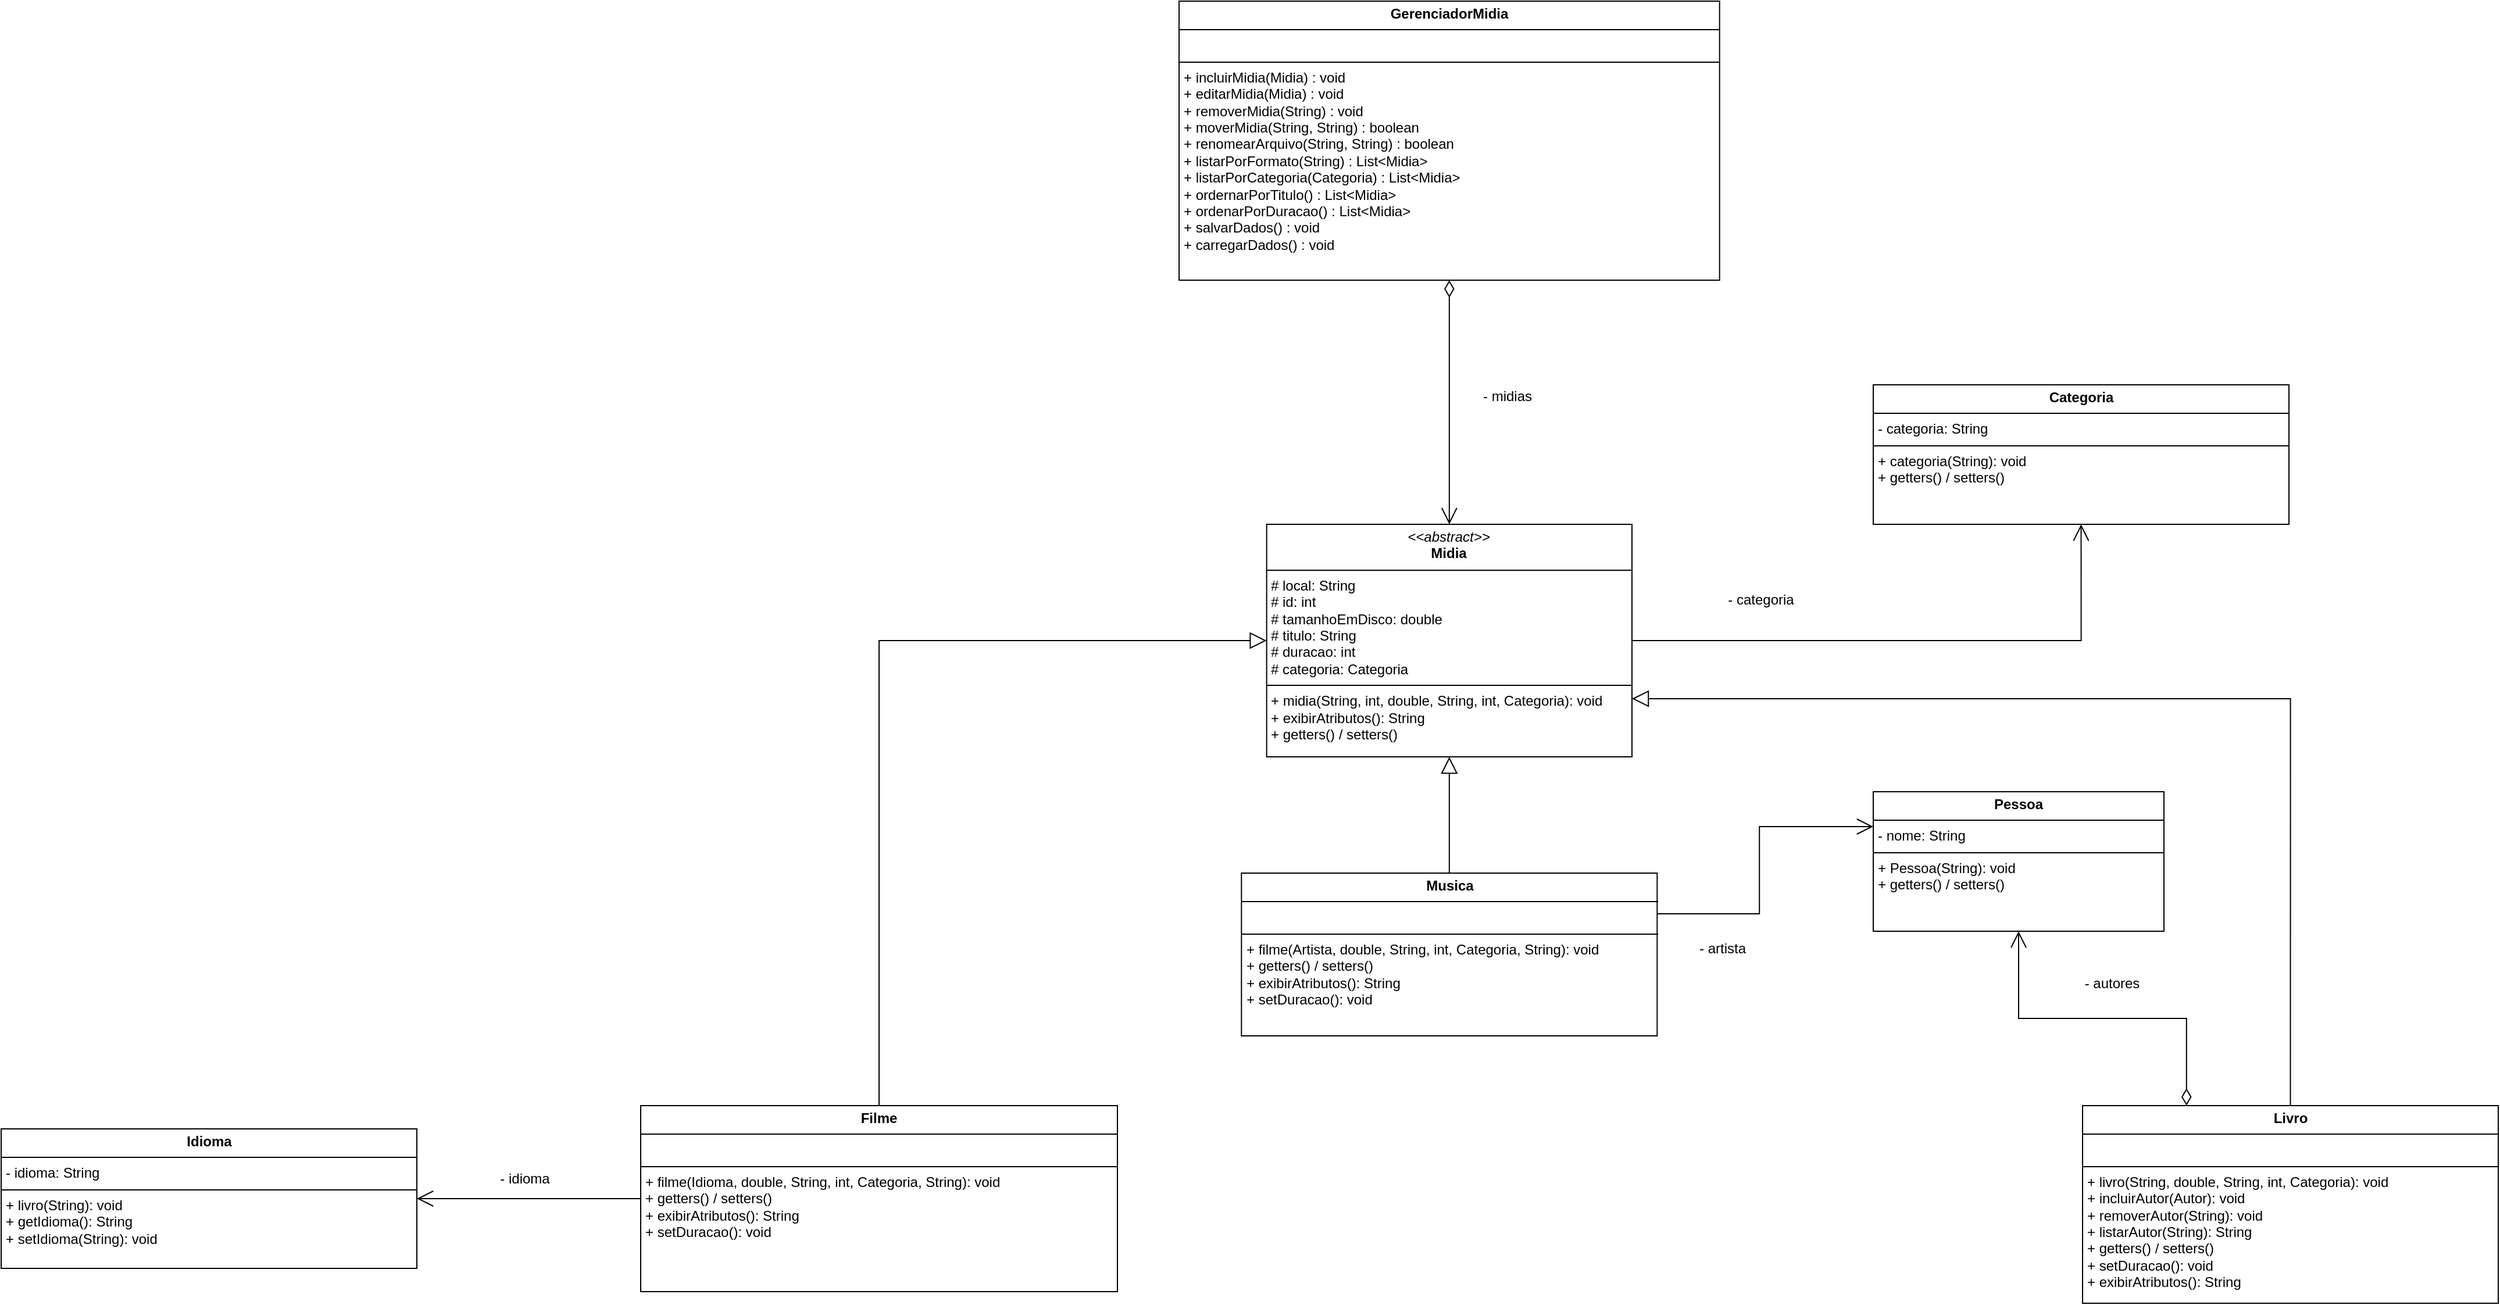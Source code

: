 <mxfile version="28.1.2">
  <diagram name="Página-1" id="4-SJztEHHNQ4NXInNutJ">
    <mxGraphModel dx="7140" dy="6095" grid="1" gridSize="10" guides="1" tooltips="1" connect="1" arrows="1" fold="1" page="0" pageScale="1" pageWidth="827" pageHeight="1169" math="0" shadow="0">
      <root>
        <mxCell id="0" />
        <mxCell id="1" parent="0" />
        <mxCell id="fQmKBVU8CvLTI7taU7Ax-6" style="edgeStyle=orthogonalEdgeStyle;rounded=0;orthogonalLoop=1;jettySize=auto;html=1;exitX=0;exitY=0.5;exitDx=0;exitDy=0;entryX=1;entryY=0.5;entryDx=0;entryDy=0;endArrow=open;endFill=0;endSize=12;" edge="1" parent="1" source="68AzpbFbGyruHb5-408E-10" target="fQmKBVU8CvLTI7taU7Ax-4">
          <mxGeometry relative="1" as="geometry" />
        </mxCell>
        <mxCell id="68AzpbFbGyruHb5-408E-10" value="&lt;p style=&quot;margin:0px;margin-top:4px;text-align:center;&quot;&gt;&lt;b&gt;Filme&lt;/b&gt;&lt;/p&gt;&lt;hr size=&quot;1&quot; style=&quot;border-style:solid;&quot;&gt;&lt;p style=&quot;margin:0px;margin-left:4px;&quot;&gt;&lt;br&gt;&lt;/p&gt;&lt;hr size=&quot;1&quot; style=&quot;border-style:solid;&quot;&gt;&lt;p style=&quot;margin:0px;margin-left:4px;&quot;&gt;+ filme(Idioma, double, String, int, Categoria, String): void&lt;/p&gt;&lt;p style=&quot;margin:0px;margin-left:4px;&quot;&gt;+ getters() / setters()&lt;/p&gt;&lt;p style=&quot;margin:0px;margin-left:4px;&quot;&gt;+ exibirAtributos(): String&lt;/p&gt;&lt;p style=&quot;margin:0px;margin-left:4px;&quot;&gt;+ setDuracao(): void&lt;/p&gt;" style="verticalAlign=top;align=left;overflow=fill;html=1;whiteSpace=wrap;" parent="1" vertex="1">
          <mxGeometry x="-1190" y="-1560" width="410" height="160" as="geometry" />
        </mxCell>
        <mxCell id="fQmKBVU8CvLTI7taU7Ax-29" style="edgeStyle=orthogonalEdgeStyle;rounded=0;orthogonalLoop=1;jettySize=auto;html=1;exitX=1;exitY=0.5;exitDx=0;exitDy=0;entryX=0.5;entryY=1;entryDx=0;entryDy=0;endArrow=open;endFill=0;endSize=12;" edge="1" parent="1" source="68AzpbFbGyruHb5-408E-7" target="fQmKBVU8CvLTI7taU7Ax-2">
          <mxGeometry relative="1" as="geometry" />
        </mxCell>
        <mxCell id="68AzpbFbGyruHb5-408E-7" value="&lt;p style=&quot;margin:0px;margin-top:4px;text-align:center;&quot;&gt;&lt;i&gt;&amp;lt;&amp;lt;abstract&amp;gt;&amp;gt;&lt;/i&gt;&lt;br&gt;&lt;b&gt;Midia&lt;/b&gt;&lt;/p&gt;&lt;hr size=&quot;1&quot; style=&quot;border-style:solid;&quot;&gt;&lt;p style=&quot;margin:0px;margin-left:4px;&quot;&gt;# local: String&lt;/p&gt;&lt;p style=&quot;margin:0px;margin-left:4px;&quot;&gt;# id: int&lt;br&gt;# tamanhoEmDisco: double&lt;/p&gt;&lt;p style=&quot;margin:0px;margin-left:4px;&quot;&gt;# titulo: String&lt;/p&gt;&lt;p style=&quot;margin:0px;margin-left:4px;&quot;&gt;# duracao: int&lt;/p&gt;&lt;p style=&quot;margin:0px;margin-left:4px;&quot;&gt;# categoria: Categoria&lt;/p&gt;&lt;hr size=&quot;1&quot; style=&quot;border-style:solid;&quot;&gt;&lt;p style=&quot;margin:0px;margin-left:4px;&quot;&gt;+ midia(String, int, double, String, int, Categoria): void&lt;br&gt;+ exibirAtributos(): String&lt;/p&gt;&lt;p style=&quot;margin:0px;margin-left:4px;&quot;&gt;+ getters() / setters()&lt;/p&gt;" style="verticalAlign=top;align=left;overflow=fill;html=1;whiteSpace=wrap;" parent="1" vertex="1">
          <mxGeometry x="-651.68" y="-2060" width="314.17" height="200" as="geometry" />
        </mxCell>
        <mxCell id="fQmKBVU8CvLTI7taU7Ax-17" style="edgeStyle=orthogonalEdgeStyle;rounded=0;orthogonalLoop=1;jettySize=auto;html=1;exitX=1;exitY=0.25;exitDx=0;exitDy=0;entryX=0;entryY=0.25;entryDx=0;entryDy=0;endArrow=open;endFill=0;endSize=12;" edge="1" parent="1" source="68AzpbFbGyruHb5-408E-12" target="fQmKBVU8CvLTI7taU7Ax-7">
          <mxGeometry relative="1" as="geometry" />
        </mxCell>
        <mxCell id="68AzpbFbGyruHb5-408E-12" value="&lt;p style=&quot;margin:0px;margin-top:4px;text-align:center;&quot;&gt;&lt;b&gt;Musica&lt;/b&gt;&lt;/p&gt;&lt;hr size=&quot;1&quot; style=&quot;border-style:solid;&quot;&gt;&lt;p style=&quot;margin:0px;margin-left:4px;&quot;&gt;&lt;br&gt;&lt;/p&gt;&lt;hr size=&quot;1&quot; style=&quot;border-style:solid;&quot;&gt;&lt;p style=&quot;margin:0px;margin-left:4px;&quot;&gt;+ filme(Artista, double, String, int, Categoria, String): void&lt;/p&gt;&lt;p style=&quot;margin: 0px 0px 0px 4px;&quot;&gt;+ getters() / setters()&lt;/p&gt;&lt;p style=&quot;margin:0px;margin-left:4px;&quot;&gt;+ exibirAtributos(): String&lt;/p&gt;&lt;p style=&quot;margin:0px;margin-left:4px;&quot;&gt;+ setDuracao(): void&lt;/p&gt;" style="verticalAlign=top;align=left;overflow=fill;html=1;whiteSpace=wrap;" parent="1" vertex="1">
          <mxGeometry x="-673.347" y="-1760" width="357.5" height="140" as="geometry" />
        </mxCell>
        <mxCell id="fQmKBVU8CvLTI7taU7Ax-24" style="edgeStyle=orthogonalEdgeStyle;rounded=0;orthogonalLoop=1;jettySize=auto;html=1;exitX=0.25;exitY=0;exitDx=0;exitDy=0;entryX=0.5;entryY=1;entryDx=0;entryDy=0;endArrow=open;endFill=0;endSize=12;startArrow=diamondThin;startFill=0;startSize=12;" edge="1" parent="1" source="68AzpbFbGyruHb5-408E-13" target="fQmKBVU8CvLTI7taU7Ax-7">
          <mxGeometry relative="1" as="geometry" />
        </mxCell>
        <mxCell id="68AzpbFbGyruHb5-408E-13" value="&lt;p style=&quot;margin:0px;margin-top:4px;text-align:center;&quot;&gt;&lt;b&gt;Livro&lt;/b&gt;&lt;/p&gt;&lt;hr size=&quot;1&quot; style=&quot;border-style:solid;&quot;&gt;&lt;p style=&quot;margin:0px;margin-left:4px;&quot;&gt;&lt;br&gt;&lt;/p&gt;&lt;hr size=&quot;1&quot; style=&quot;border-style:solid;&quot;&gt;&lt;p style=&quot;margin:0px;margin-left:4px;&quot;&gt;+ livro(String, double, String, int, Categoria): void&lt;/p&gt;&lt;p style=&quot;margin: 0px 0px 0px 4px;&quot;&gt;+ incluirAutor(Autor): void&lt;/p&gt;&lt;p style=&quot;margin: 0px 0px 0px 4px;&quot;&gt;+ removerAutor(String): void&lt;/p&gt;&lt;p style=&quot;margin: 0px 0px 0px 4px;&quot;&gt;+ listarAutor(String): String&lt;/p&gt;&lt;p style=&quot;margin: 0px 0px 0px 4px;&quot;&gt;+ getters() / setters()&lt;/p&gt;&lt;p style=&quot;margin: 0px 0px 0px 4px;&quot;&gt;+ setDuracao(): void&lt;/p&gt;&lt;p style=&quot;margin:0px;margin-left:4px;&quot;&gt;+ exibirAtributos(): String&lt;/p&gt;" style="verticalAlign=top;align=left;overflow=fill;html=1;whiteSpace=wrap;" parent="1" vertex="1">
          <mxGeometry x="50" y="-1560" width="357.5" height="170" as="geometry" />
        </mxCell>
        <mxCell id="68AzpbFbGyruHb5-408E-14" style="edgeStyle=orthogonalEdgeStyle;rounded=0;orthogonalLoop=1;jettySize=auto;html=1;exitX=0.5;exitY=0;exitDx=0;exitDy=0;entryX=0;entryY=0.5;entryDx=0;entryDy=0;endArrow=block;endFill=0;endSize=12;" parent="1" source="68AzpbFbGyruHb5-408E-10" target="68AzpbFbGyruHb5-408E-7" edge="1">
          <mxGeometry relative="1" as="geometry" />
        </mxCell>
        <mxCell id="68AzpbFbGyruHb5-408E-16" style="edgeStyle=orthogonalEdgeStyle;rounded=0;orthogonalLoop=1;jettySize=auto;html=1;exitX=0.5;exitY=0;exitDx=0;exitDy=0;entryX=0.5;entryY=1;entryDx=0;entryDy=0;endArrow=block;endFill=0;endSize=12;" parent="1" source="68AzpbFbGyruHb5-408E-12" target="68AzpbFbGyruHb5-408E-7" edge="1">
          <mxGeometry relative="1" as="geometry" />
        </mxCell>
        <mxCell id="68AzpbFbGyruHb5-408E-15" style="edgeStyle=orthogonalEdgeStyle;rounded=0;orthogonalLoop=1;jettySize=auto;html=1;exitX=0.5;exitY=0;exitDx=0;exitDy=0;entryX=1;entryY=0.75;entryDx=0;entryDy=0;endArrow=block;endFill=0;endSize=12;" parent="1" source="68AzpbFbGyruHb5-408E-13" target="68AzpbFbGyruHb5-408E-7" edge="1">
          <mxGeometry relative="1" as="geometry" />
        </mxCell>
        <mxCell id="fQmKBVU8CvLTI7taU7Ax-2" value="&lt;p style=&quot;margin:0px;margin-top:4px;text-align:center;&quot;&gt;&lt;b&gt;Categoria&lt;/b&gt;&lt;/p&gt;&lt;hr size=&quot;1&quot; style=&quot;border-style:solid;&quot;&gt;&lt;p style=&quot;margin:0px;margin-left:4px;&quot;&gt;- categoria: String&lt;/p&gt;&lt;hr size=&quot;1&quot; style=&quot;border-style:solid;&quot;&gt;&lt;p style=&quot;margin:0px;margin-left:4px;&quot;&gt;+ categoria(String): void&lt;/p&gt;&lt;p style=&quot;margin: 0px 0px 0px 4px;&quot;&gt;+ getters() / setters()&lt;/p&gt;&lt;div&gt;&lt;br&gt;&lt;/div&gt;" style="verticalAlign=top;align=left;overflow=fill;html=1;whiteSpace=wrap;" vertex="1" parent="1">
          <mxGeometry x="-130.0" y="-2180" width="357.5" height="120" as="geometry" />
        </mxCell>
        <mxCell id="fQmKBVU8CvLTI7taU7Ax-4" value="&lt;p style=&quot;margin:0px;margin-top:4px;text-align:center;&quot;&gt;&lt;b&gt;Idioma&lt;/b&gt;&lt;/p&gt;&lt;hr size=&quot;1&quot; style=&quot;border-style:solid;&quot;&gt;&lt;p style=&quot;margin:0px;margin-left:4px;&quot;&gt;- idioma: String&lt;/p&gt;&lt;hr size=&quot;1&quot; style=&quot;border-style:solid;&quot;&gt;&lt;p style=&quot;margin:0px;margin-left:4px;&quot;&gt;+ livro(String): void&lt;/p&gt;&lt;p style=&quot;margin: 0px 0px 0px 4px;&quot;&gt;+ getIdioma(): String&lt;/p&gt;&lt;p style=&quot;margin: 0px 0px 0px 4px;&quot;&gt;+ setIdioma(String): void&lt;/p&gt;" style="verticalAlign=top;align=left;overflow=fill;html=1;whiteSpace=wrap;" vertex="1" parent="1">
          <mxGeometry x="-1740" y="-1540" width="357.5" height="120" as="geometry" />
        </mxCell>
        <mxCell id="fQmKBVU8CvLTI7taU7Ax-7" value="&lt;p style=&quot;margin:0px;margin-top:4px;text-align:center;&quot;&gt;&lt;b&gt;Pessoa&lt;/b&gt;&lt;/p&gt;&lt;hr size=&quot;1&quot; style=&quot;border-style:solid;&quot;&gt;&lt;p style=&quot;margin:0px;margin-left:4px;&quot;&gt;- nome: String&lt;/p&gt;&lt;hr size=&quot;1&quot; style=&quot;border-style:solid;&quot;&gt;&lt;p style=&quot;margin:0px;margin-left:4px;&quot;&gt;+ Pessoa(String): void&lt;/p&gt;&lt;p style=&quot;margin: 0px 0px 0px 4px;&quot;&gt;+ getters() / setters()&lt;/p&gt;&lt;div&gt;&lt;br&gt;&lt;/div&gt;" style="verticalAlign=top;align=left;overflow=fill;html=1;whiteSpace=wrap;" vertex="1" parent="1">
          <mxGeometry x="-130" y="-1830" width="250" height="120" as="geometry" />
        </mxCell>
        <mxCell id="fQmKBVU8CvLTI7taU7Ax-9" value="- idioma" style="text;html=1;align=center;verticalAlign=middle;resizable=0;points=[];autosize=1;strokeColor=none;fillColor=none;" vertex="1" parent="1">
          <mxGeometry x="-1325" y="-1512" width="70" height="30" as="geometry" />
        </mxCell>
        <mxCell id="fQmKBVU8CvLTI7taU7Ax-18" value="- artista" style="text;html=1;align=center;verticalAlign=middle;resizable=0;points=[];autosize=1;strokeColor=none;fillColor=none;" vertex="1" parent="1">
          <mxGeometry x="-290" y="-1710" width="60" height="30" as="geometry" />
        </mxCell>
        <mxCell id="fQmKBVU8CvLTI7taU7Ax-21" style="edgeStyle=orthogonalEdgeStyle;rounded=0;orthogonalLoop=1;jettySize=auto;html=1;exitX=0.5;exitY=1;exitDx=0;exitDy=0;entryX=0.5;entryY=0;entryDx=0;entryDy=0;endArrow=open;endFill=0;endSize=12;startArrow=diamondThin;startFill=0;startSize=12;" edge="1" parent="1" source="68AzpbFbGyruHb5-408E-23" target="68AzpbFbGyruHb5-408E-7">
          <mxGeometry relative="1" as="geometry" />
        </mxCell>
        <mxCell id="68AzpbFbGyruHb5-408E-23" value="&lt;p style=&quot;margin:0px;margin-top:4px;text-align:center;&quot;&gt;&lt;b&gt;GerenciadorMidia&lt;/b&gt;&lt;/p&gt;&lt;hr size=&quot;1&quot; style=&quot;border-style:solid;&quot;&gt;&lt;p style=&quot;margin:0px;margin-left:4px;&quot;&gt;&lt;br&gt;&lt;/p&gt;&lt;hr size=&quot;1&quot; style=&quot;border-style:solid;&quot;&gt;&lt;p style=&quot;margin:0px;margin-left:4px;&quot;&gt;+ incluirMidia(Midia) : void&lt;/p&gt;&lt;p style=&quot;margin:0px;margin-left:4px;&quot;&gt;+ editarMidia(Midia) : void&lt;/p&gt;&lt;p style=&quot;margin:0px;margin-left:4px;&quot;&gt;+ removerMidia(String) : void&lt;/p&gt;&lt;p style=&quot;margin:0px;margin-left:4px;&quot;&gt;+ moverMidia(String, String) : boolean&lt;/p&gt;&lt;p style=&quot;margin:0px;margin-left:4px;&quot;&gt;+ renomearArquivo(String, String) : boolean&lt;/p&gt;&lt;p style=&quot;margin:0px;margin-left:4px;&quot;&gt;+ listarPorFormato(String) : List&amp;lt;Midia&amp;gt;&lt;/p&gt;&lt;p style=&quot;margin:0px;margin-left:4px;&quot;&gt;+ listarPorCategoria(Categoria) : List&amp;lt;Midia&amp;gt;&lt;/p&gt;&lt;p style=&quot;margin:0px;margin-left:4px;&quot;&gt;+ ordernarPorTitulo() : List&amp;lt;Midia&amp;gt;&lt;/p&gt;&lt;p style=&quot;margin:0px;margin-left:4px;&quot;&gt;+ ordenarPorDuracao() : List&amp;lt;Midia&amp;gt;&lt;/p&gt;&lt;p style=&quot;margin:0px;margin-left:4px;&quot;&gt;+ salvarDados() : void&lt;/p&gt;&lt;p style=&quot;margin:0px;margin-left:4px;&quot;&gt;+ carregarDados() : void&lt;/p&gt;" style="verticalAlign=top;align=left;overflow=fill;html=1;whiteSpace=wrap;" parent="1" vertex="1">
          <mxGeometry x="-727.01" y="-2510" width="464.84" height="240" as="geometry" />
        </mxCell>
        <mxCell id="fQmKBVU8CvLTI7taU7Ax-22" value="- midias" style="text;html=1;align=center;verticalAlign=middle;resizable=0;points=[];autosize=1;strokeColor=none;fillColor=none;" vertex="1" parent="1">
          <mxGeometry x="-480" y="-2185" width="70" height="30" as="geometry" />
        </mxCell>
        <mxCell id="fQmKBVU8CvLTI7taU7Ax-28" value="- autores" style="text;html=1;align=center;verticalAlign=middle;resizable=0;points=[];autosize=1;strokeColor=none;fillColor=none;" vertex="1" parent="1">
          <mxGeometry x="40" y="-1680" width="70" height="30" as="geometry" />
        </mxCell>
        <mxCell id="fQmKBVU8CvLTI7taU7Ax-30" value="- categoria" style="text;html=1;align=center;verticalAlign=middle;resizable=0;points=[];autosize=1;strokeColor=none;fillColor=none;" vertex="1" parent="1">
          <mxGeometry x="-267.17" y="-2010" width="80" height="30" as="geometry" />
        </mxCell>
      </root>
    </mxGraphModel>
  </diagram>
</mxfile>
